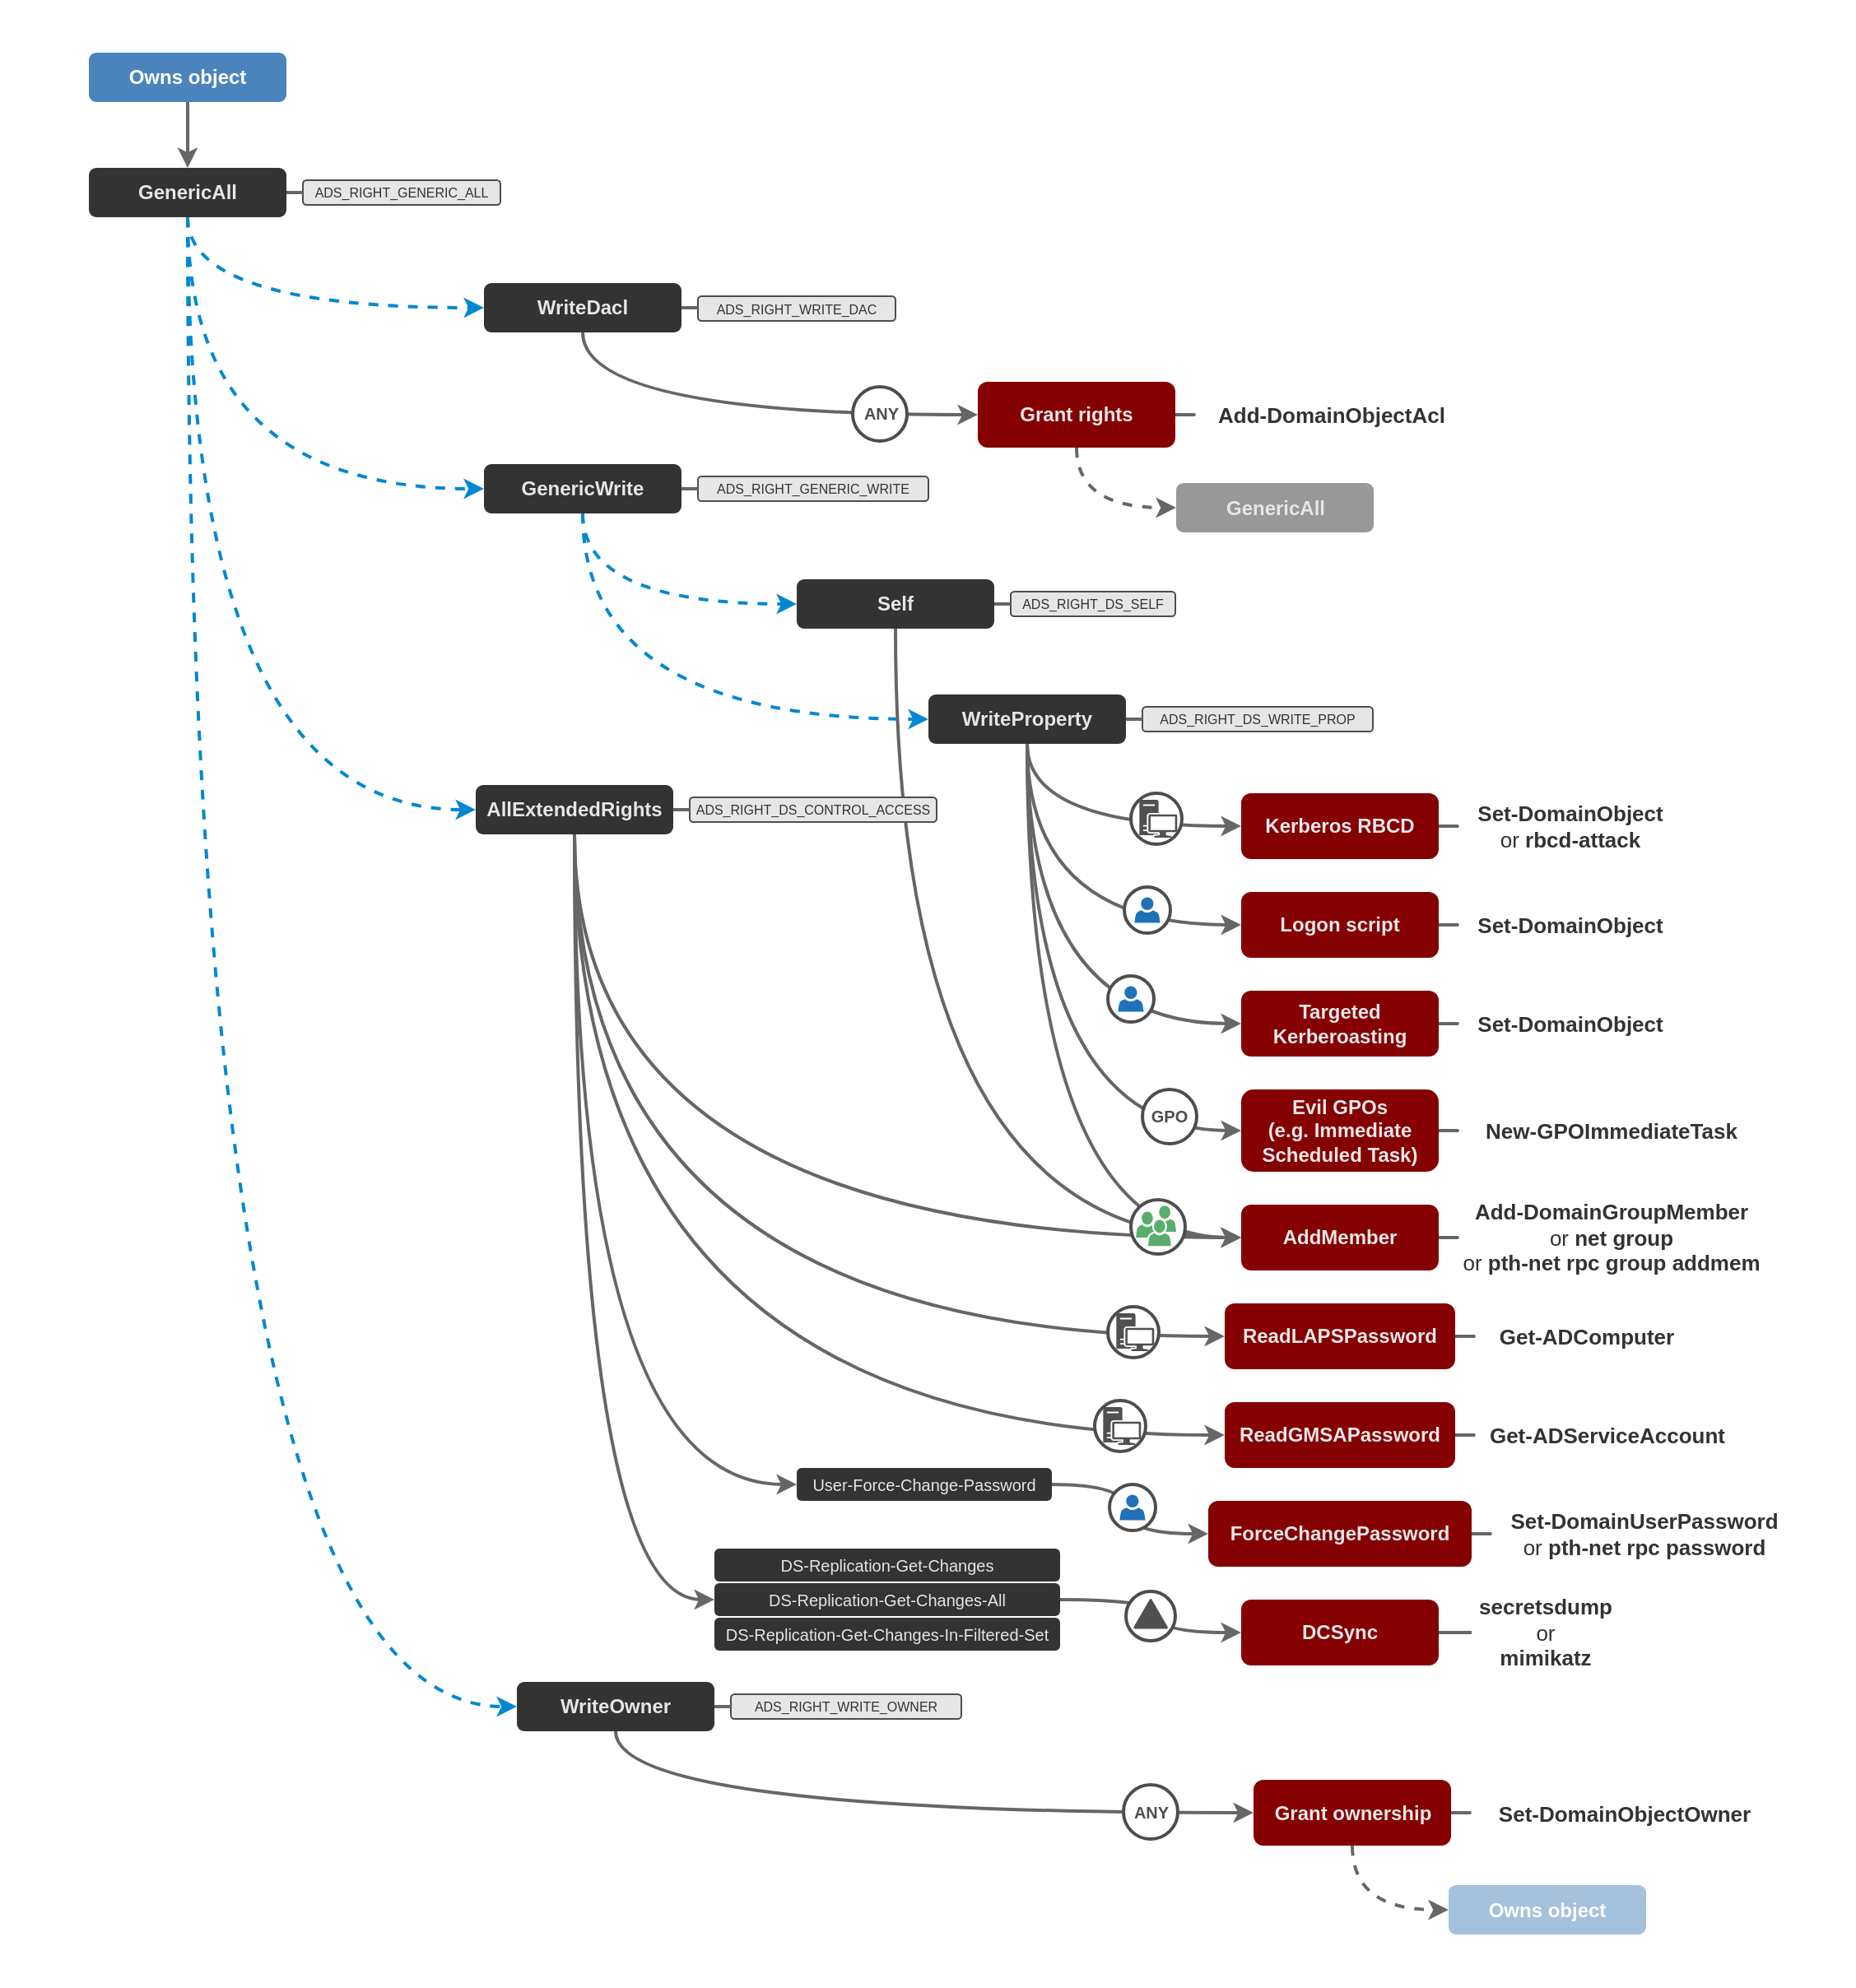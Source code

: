 <mxfile version="12.3.2" type="device" pages="1"><diagram id="hH7pEeF3YHhmBUNXaw4B" name="Page-1"><mxGraphModel dx="770" dy="1365" grid="0" gridSize="10" guides="0" tooltips="1" connect="1" arrows="1" fold="1" page="0" pageScale="1" pageWidth="850" pageHeight="1100" math="0" shadow="0"><root><mxCell id="0"/><mxCell id="1" parent="0"/><mxCell id="1uZMwYcroioLVXyT7ZDU-203" value="" style="rounded=0;whiteSpace=wrap;html=1;strokeWidth=2;fillColor=none;fontSize=10;strokeColor=none;" parent="1" vertex="1"><mxGeometry x="1716.5" y="218" width="1126" height="1207" as="geometry"/></mxCell><mxCell id="ecaAw5MiLjt0hMcevMGe-25" style="edgeStyle=orthogonalEdgeStyle;curved=1;rounded=0;orthogonalLoop=1;jettySize=auto;html=1;entryX=0;entryY=0.5;entryDx=0;entryDy=0;strokeColor=#666666;strokeWidth=2;fontSize=10;fontColor=#E6E6E6;exitX=1;exitY=0.5;exitDx=0;exitDy=0;" parent="1" source="ecaAw5MiLjt0hMcevMGe-19" target="1uZMwYcroioLVXyT7ZDU-54" edge="1"><mxGeometry relative="1" as="geometry"><mxPoint x="2380" y="1125" as="sourcePoint"/><Array as="points"><mxPoint x="2400" y="1120"/><mxPoint x="2400" y="1150"/></Array></mxGeometry></mxCell><mxCell id="ecaAw5MiLjt0hMcevMGe-24" style="edgeStyle=orthogonalEdgeStyle;curved=1;rounded=0;orthogonalLoop=1;jettySize=auto;html=1;exitX=1;exitY=0.5;exitDx=0;exitDy=0;entryX=0;entryY=0.5;entryDx=0;entryDy=0;strokeColor=#666666;strokeWidth=2;fontSize=10;fontColor=#E6E6E6;" parent="1" source="ecaAw5MiLjt0hMcevMGe-20" target="ecaAw5MiLjt0hMcevMGe-10" edge="1"><mxGeometry relative="1" as="geometry"><Array as="points"><mxPoint x="2420" y="1190"/><mxPoint x="2420" y="1210"/></Array></mxGeometry></mxCell><mxCell id="ecaAw5MiLjt0hMcevMGe-12" style="edgeStyle=orthogonalEdgeStyle;rounded=0;orthogonalLoop=1;jettySize=auto;html=1;curved=1;exitX=0.5;exitY=1;exitDx=0;exitDy=0;entryX=0;entryY=0.5;entryDx=0;entryDy=0;strokeWidth=2;strokeColor=#666666;" parent="1" source="1uZMwYcroioLVXyT7ZDU-45" target="ecaAw5MiLjt0hMcevMGe-20" edge="1"><mxGeometry relative="1" as="geometry"/></mxCell><mxCell id="1uZMwYcroioLVXyT7ZDU-73" style="edgeStyle=orthogonalEdgeStyle;curved=1;rounded=0;orthogonalLoop=1;jettySize=auto;html=1;strokeColor=#666666;strokeWidth=2;fontColor=#E6E6E6;exitX=0.5;exitY=1;exitDx=0;exitDy=0;entryX=0;entryY=0.5;entryDx=0;entryDy=0;" parent="1" source="1uZMwYcroioLVXyT7ZDU-45" target="1uZMwYcroioLVXyT7ZDU-57" edge="1"><mxGeometry relative="1" as="geometry"/></mxCell><mxCell id="1uZMwYcroioLVXyT7ZDU-76" style="edgeStyle=orthogonalEdgeStyle;curved=1;rounded=0;orthogonalLoop=1;jettySize=auto;html=1;strokeColor=#666666;strokeWidth=2;fontColor=#E6E6E6;exitX=0.5;exitY=1;exitDx=0;exitDy=0;entryX=0;entryY=0.5;entryDx=0;entryDy=0;" parent="1" source="1uZMwYcroioLVXyT7ZDU-45" target="1uZMwYcroioLVXyT7ZDU-59" edge="1"><mxGeometry relative="1" as="geometry"/></mxCell><mxCell id="1uZMwYcroioLVXyT7ZDU-77" style="edgeStyle=orthogonalEdgeStyle;curved=1;rounded=0;orthogonalLoop=1;jettySize=auto;html=1;strokeColor=#666666;strokeWidth=2;fontColor=#E6E6E6;exitX=0.5;exitY=1;exitDx=0;exitDy=0;entryX=0;entryY=0.5;entryDx=0;entryDy=0;" parent="1" source="1uZMwYcroioLVXyT7ZDU-45" target="1uZMwYcroioLVXyT7ZDU-58" edge="1"><mxGeometry relative="1" as="geometry"/></mxCell><mxCell id="1uZMwYcroioLVXyT7ZDU-78" style="edgeStyle=orthogonalEdgeStyle;curved=1;rounded=0;orthogonalLoop=1;jettySize=auto;html=1;strokeColor=#666666;strokeWidth=2;fontColor=#E6E6E6;exitX=0.5;exitY=1;exitDx=0;exitDy=0;entryX=0;entryY=0.5;entryDx=0;entryDy=0;" parent="1" source="1uZMwYcroioLVXyT7ZDU-45" target="ecaAw5MiLjt0hMcevMGe-19" edge="1"><mxGeometry relative="1" as="geometry"><mxPoint x="1520" y="620" as="sourcePoint"/></mxGeometry></mxCell><mxCell id="1uZMwYcroioLVXyT7ZDU-62" style="edgeStyle=orthogonalEdgeStyle;curved=1;rounded=0;orthogonalLoop=1;jettySize=auto;html=1;fontColor=#E6E6E6;strokeWidth=2;dashed=1;strokeColor=#0288d1;entryX=0;entryY=0.5;entryDx=0;entryDy=0;exitX=0.5;exitY=1;exitDx=0;exitDy=0;" parent="1" source="1uZMwYcroioLVXyT7ZDU-46" target="1uZMwYcroioLVXyT7ZDU-45" edge="1"><mxGeometry relative="1" as="geometry"/></mxCell><mxCell id="1uZMwYcroioLVXyT7ZDU-63" style="edgeStyle=orthogonalEdgeStyle;curved=1;rounded=0;orthogonalLoop=1;jettySize=auto;html=1;dashed=1;strokeColor=#0288d1;strokeWidth=2;fontColor=#E6E6E6;entryX=0;entryY=0.5;entryDx=0;entryDy=0;exitX=0.5;exitY=1;exitDx=0;exitDy=0;" parent="1" source="1uZMwYcroioLVXyT7ZDU-46" target="1uZMwYcroioLVXyT7ZDU-50" edge="1"><mxGeometry relative="1" as="geometry"/></mxCell><mxCell id="1uZMwYcroioLVXyT7ZDU-64" style="edgeStyle=orthogonalEdgeStyle;curved=1;rounded=0;orthogonalLoop=1;jettySize=auto;html=1;dashed=1;strokeColor=#0288d1;strokeWidth=2;fontColor=#E6E6E6;exitX=0.5;exitY=1;exitDx=0;exitDy=0;entryX=0;entryY=0.5;entryDx=0;entryDy=0;" parent="1" source="1uZMwYcroioLVXyT7ZDU-46" target="1uZMwYcroioLVXyT7ZDU-51" edge="1"><mxGeometry relative="1" as="geometry"/></mxCell><mxCell id="1uZMwYcroioLVXyT7ZDU-69" style="edgeStyle=orthogonalEdgeStyle;curved=1;rounded=0;orthogonalLoop=1;jettySize=auto;html=1;dashed=1;strokeColor=#0288d1;strokeWidth=2;fontColor=#E6E6E6;entryX=0;entryY=0.5;entryDx=0;entryDy=0;exitX=0.5;exitY=1;exitDx=0;exitDy=0;" parent="1" source="1uZMwYcroioLVXyT7ZDU-46" target="1uZMwYcroioLVXyT7ZDU-47" edge="1"><mxGeometry relative="1" as="geometry"/></mxCell><mxCell id="1uZMwYcroioLVXyT7ZDU-65" style="edgeStyle=orthogonalEdgeStyle;curved=1;rounded=0;orthogonalLoop=1;jettySize=auto;html=1;dashed=1;strokeColor=#0288d1;strokeWidth=2;fontColor=#E6E6E6;exitX=0.5;exitY=1;exitDx=0;exitDy=0;entryX=0;entryY=0.5;entryDx=0;entryDy=0;" parent="1" source="1uZMwYcroioLVXyT7ZDU-47" target="1uZMwYcroioLVXyT7ZDU-49" edge="1"><mxGeometry relative="1" as="geometry"/></mxCell><mxCell id="1uZMwYcroioLVXyT7ZDU-66" style="edgeStyle=orthogonalEdgeStyle;curved=1;rounded=0;orthogonalLoop=1;jettySize=auto;html=1;dashed=1;strokeColor=#0288d1;strokeWidth=2;fontColor=#E6E6E6;entryX=0;entryY=0.5;entryDx=0;entryDy=0;exitX=0.5;exitY=1;exitDx=0;exitDy=0;" parent="1" source="1uZMwYcroioLVXyT7ZDU-47" target="1uZMwYcroioLVXyT7ZDU-48" edge="1"><mxGeometry relative="1" as="geometry"/></mxCell><mxCell id="1uZMwYcroioLVXyT7ZDU-74" style="edgeStyle=orthogonalEdgeStyle;curved=1;rounded=0;orthogonalLoop=1;jettySize=auto;html=1;strokeColor=#666666;strokeWidth=2;fontColor=#E6E6E6;exitX=0.5;exitY=1;exitDx=0;exitDy=0;entryX=0;entryY=0.5;entryDx=0;entryDy=0;" parent="1" source="1uZMwYcroioLVXyT7ZDU-48" target="1uZMwYcroioLVXyT7ZDU-57" edge="1"><mxGeometry relative="1" as="geometry"/></mxCell><mxCell id="1uZMwYcroioLVXyT7ZDU-70" style="edgeStyle=orthogonalEdgeStyle;curved=1;rounded=0;orthogonalLoop=1;jettySize=auto;html=1;strokeWidth=2;fontColor=#E6E6E6;strokeColor=#666666;exitX=0.5;exitY=1;exitDx=0;exitDy=0;entryX=0;entryY=0.5;entryDx=0;entryDy=0;" parent="1" source="1uZMwYcroioLVXyT7ZDU-49" target="1uZMwYcroioLVXyT7ZDU-55" edge="1"><mxGeometry relative="1" as="geometry"/></mxCell><mxCell id="1uZMwYcroioLVXyT7ZDU-72" style="edgeStyle=orthogonalEdgeStyle;curved=1;rounded=0;orthogonalLoop=1;jettySize=auto;html=1;strokeColor=#666666;strokeWidth=2;fontColor=#E6E6E6;entryX=0;entryY=0.5;entryDx=0;entryDy=0;exitX=0.5;exitY=1;exitDx=0;exitDy=0;" parent="1" source="1uZMwYcroioLVXyT7ZDU-49" target="1uZMwYcroioLVXyT7ZDU-56" edge="1"><mxGeometry relative="1" as="geometry"/></mxCell><mxCell id="1uZMwYcroioLVXyT7ZDU-75" style="edgeStyle=orthogonalEdgeStyle;curved=1;rounded=0;orthogonalLoop=1;jettySize=auto;html=1;strokeColor=#666666;strokeWidth=2;fontColor=#E6E6E6;exitX=0.5;exitY=1;exitDx=0;exitDy=0;entryX=0;entryY=0.5;entryDx=0;entryDy=0;" parent="1" source="1uZMwYcroioLVXyT7ZDU-49" target="1uZMwYcroioLVXyT7ZDU-57" edge="1"><mxGeometry relative="1" as="geometry"/></mxCell><mxCell id="1uZMwYcroioLVXyT7ZDU-79" style="edgeStyle=orthogonalEdgeStyle;curved=1;rounded=0;orthogonalLoop=1;jettySize=auto;html=1;strokeColor=#666666;strokeWidth=2;fontColor=#E6E6E6;entryX=0;entryY=0.5;entryDx=0;entryDy=0;exitX=0.5;exitY=1;exitDx=0;exitDy=0;" parent="1" source="1uZMwYcroioLVXyT7ZDU-50" target="1uZMwYcroioLVXyT7ZDU-61" edge="1"><mxGeometry relative="1" as="geometry"/></mxCell><mxCell id="1uZMwYcroioLVXyT7ZDU-80" style="edgeStyle=orthogonalEdgeStyle;curved=1;rounded=0;orthogonalLoop=1;jettySize=auto;html=1;strokeColor=#666666;strokeWidth=2;fontColor=#E6E6E6;exitX=0.5;exitY=1;exitDx=0;exitDy=0;entryX=0;entryY=0.5;entryDx=0;entryDy=0;" parent="1" source="1uZMwYcroioLVXyT7ZDU-51" target="1uZMwYcroioLVXyT7ZDU-60" edge="1"><mxGeometry relative="1" as="geometry"/></mxCell><mxCell id="1uZMwYcroioLVXyT7ZDU-120" style="edgeStyle=orthogonalEdgeStyle;curved=1;rounded=0;orthogonalLoop=1;jettySize=auto;html=1;exitX=1;exitY=0.5;exitDx=0;exitDy=0;endArrow=none;endFill=0;strokeColor=#666666;strokeWidth=2;fontSize=13;fontColor=#333333;" parent="1" source="1uZMwYcroioLVXyT7ZDU-53" target="1uZMwYcroioLVXyT7ZDU-117" edge="1"><mxGeometry relative="1" as="geometry"/></mxCell><mxCell id="1uZMwYcroioLVXyT7ZDU-53" value="Targeted&lt;br&gt;Kerberoasting" style="rounded=1;whiteSpace=wrap;html=1;fontColor=#E6E6E6;fillColor=#850000;strokeColor=none;fontStyle=1" parent="1" vertex="1"><mxGeometry x="2470" y="820" width="120" height="40" as="geometry"/></mxCell><mxCell id="1uZMwYcroioLVXyT7ZDU-122" style="edgeStyle=orthogonalEdgeStyle;curved=1;rounded=0;orthogonalLoop=1;jettySize=auto;html=1;exitX=1;exitY=0.5;exitDx=0;exitDy=0;endArrow=none;endFill=0;strokeColor=#666666;strokeWidth=2;fontSize=13;fontColor=#333333;" parent="1" source="1uZMwYcroioLVXyT7ZDU-54" target="1uZMwYcroioLVXyT7ZDU-116" edge="1"><mxGeometry relative="1" as="geometry"/></mxCell><mxCell id="1uZMwYcroioLVXyT7ZDU-54" value="ForceChangePassword" style="rounded=1;whiteSpace=wrap;html=1;fontColor=#E6E6E6;fillColor=#850000;strokeColor=none;fontStyle=1" parent="1" vertex="1"><mxGeometry x="2450" y="1130" width="160" height="40" as="geometry"/></mxCell><mxCell id="1uZMwYcroioLVXyT7ZDU-136" style="edgeStyle=orthogonalEdgeStyle;curved=1;rounded=0;orthogonalLoop=1;jettySize=auto;html=1;exitX=1;exitY=0.5;exitDx=0;exitDy=0;endArrow=none;endFill=0;strokeColor=#666666;strokeWidth=2;fontSize=13;fontColor=#333333;" parent="1" source="1uZMwYcroioLVXyT7ZDU-55" target="1uZMwYcroioLVXyT7ZDU-135" edge="1"><mxGeometry relative="1" as="geometry"/></mxCell><mxCell id="1uZMwYcroioLVXyT7ZDU-55" value="Kerberos RBCD" style="rounded=1;whiteSpace=wrap;html=1;fontColor=#E6E6E6;fillColor=#850000;strokeColor=none;fontStyle=1" parent="1" vertex="1"><mxGeometry x="2470" y="700" width="120" height="40" as="geometry"/></mxCell><mxCell id="1uZMwYcroioLVXyT7ZDU-134" style="edgeStyle=orthogonalEdgeStyle;curved=1;rounded=0;orthogonalLoop=1;jettySize=auto;html=1;exitX=1;exitY=0.5;exitDx=0;exitDy=0;endArrow=none;endFill=0;strokeColor=#666666;strokeWidth=2;fontSize=13;fontColor=#333333;" parent="1" source="1uZMwYcroioLVXyT7ZDU-56" target="1uZMwYcroioLVXyT7ZDU-133" edge="1"><mxGeometry relative="1" as="geometry"/></mxCell><mxCell id="1uZMwYcroioLVXyT7ZDU-56" value="Evil GPOs&lt;br&gt;(e.g. Immediate&lt;br&gt;Scheduled Task)" style="rounded=1;whiteSpace=wrap;html=1;fontColor=#E6E6E6;fillColor=#850000;strokeColor=none;fontStyle=1" parent="1" vertex="1"><mxGeometry x="2470" y="880" width="120" height="50" as="geometry"/></mxCell><mxCell id="1uZMwYcroioLVXyT7ZDU-121" style="edgeStyle=orthogonalEdgeStyle;curved=1;rounded=0;orthogonalLoop=1;jettySize=auto;html=1;exitX=1;exitY=0.5;exitDx=0;exitDy=0;endArrow=none;endFill=0;strokeColor=#666666;strokeWidth=2;fontSize=13;fontColor=#333333;" parent="1" source="1uZMwYcroioLVXyT7ZDU-57" target="1uZMwYcroioLVXyT7ZDU-115" edge="1"><mxGeometry relative="1" as="geometry"/></mxCell><mxCell id="1uZMwYcroioLVXyT7ZDU-57" value="AddMember" style="rounded=1;whiteSpace=wrap;html=1;fontColor=#E6E6E6;fillColor=#850000;strokeColor=none;fontStyle=1" parent="1" vertex="1"><mxGeometry x="2470" y="950" width="120" height="40" as="geometry"/></mxCell><mxCell id="1uZMwYcroioLVXyT7ZDU-128" style="edgeStyle=orthogonalEdgeStyle;curved=1;rounded=0;orthogonalLoop=1;jettySize=auto;html=1;exitX=1;exitY=0.5;exitDx=0;exitDy=0;endArrow=none;endFill=0;strokeColor=#666666;strokeWidth=2;fontSize=13;fontColor=#333333;" parent="1" source="1uZMwYcroioLVXyT7ZDU-58" target="1uZMwYcroioLVXyT7ZDU-127" edge="1"><mxGeometry relative="1" as="geometry"/></mxCell><mxCell id="1uZMwYcroioLVXyT7ZDU-58" value="ReadGMSAPassword" style="rounded=1;whiteSpace=wrap;html=1;fontColor=#E6E6E6;fillColor=#850000;strokeColor=none;fontStyle=1" parent="1" vertex="1"><mxGeometry x="2460" y="1070" width="140" height="40" as="geometry"/></mxCell><mxCell id="1uZMwYcroioLVXyT7ZDU-126" style="edgeStyle=orthogonalEdgeStyle;curved=1;rounded=0;orthogonalLoop=1;jettySize=auto;html=1;exitX=1;exitY=0.5;exitDx=0;exitDy=0;endArrow=none;endFill=0;strokeColor=#666666;strokeWidth=2;fontSize=13;fontColor=#333333;" parent="1" source="1uZMwYcroioLVXyT7ZDU-59" target="1uZMwYcroioLVXyT7ZDU-125" edge="1"><mxGeometry relative="1" as="geometry"/></mxCell><mxCell id="1uZMwYcroioLVXyT7ZDU-59" value="ReadLAPSPassword" style="rounded=1;whiteSpace=wrap;html=1;fontColor=#E6E6E6;fillColor=#850000;strokeColor=none;fontStyle=1" parent="1" vertex="1"><mxGeometry x="2460" y="1010" width="140" height="40" as="geometry"/></mxCell><mxCell id="1uZMwYcroioLVXyT7ZDU-130" style="edgeStyle=orthogonalEdgeStyle;curved=1;rounded=0;orthogonalLoop=1;jettySize=auto;html=1;exitX=1;exitY=0.5;exitDx=0;exitDy=0;endArrow=none;endFill=0;strokeColor=#666666;strokeWidth=2;fontSize=13;fontColor=#333333;" parent="1" source="1uZMwYcroioLVXyT7ZDU-60" target="1uZMwYcroioLVXyT7ZDU-129" edge="1"><mxGeometry relative="1" as="geometry"/></mxCell><mxCell id="XXdrw1tvjlWzK82xDuD_-14" style="edgeStyle=orthogonalEdgeStyle;curved=1;rounded=0;orthogonalLoop=1;jettySize=auto;html=1;exitX=0.5;exitY=1;exitDx=0;exitDy=0;entryX=0;entryY=0.5;entryDx=0;entryDy=0;dashed=1;strokeColor=#666666;strokeWidth=2;fillColor=#f5f5f5;" edge="1" parent="1" source="1uZMwYcroioLVXyT7ZDU-60" target="XXdrw1tvjlWzK82xDuD_-8"><mxGeometry relative="1" as="geometry"/></mxCell><mxCell id="1uZMwYcroioLVXyT7ZDU-60" value="Grant rights" style="rounded=1;whiteSpace=wrap;html=1;fontColor=#E6E6E6;fillColor=#850000;strokeColor=none;fontStyle=1" parent="1" vertex="1"><mxGeometry x="2310" y="450" width="120" height="40" as="geometry"/></mxCell><mxCell id="1uZMwYcroioLVXyT7ZDU-132" style="edgeStyle=orthogonalEdgeStyle;curved=1;rounded=0;orthogonalLoop=1;jettySize=auto;html=1;exitX=1;exitY=0.5;exitDx=0;exitDy=0;endArrow=none;endFill=0;strokeColor=#666666;strokeWidth=2;fontSize=13;fontColor=#333333;" parent="1" source="1uZMwYcroioLVXyT7ZDU-61" target="1uZMwYcroioLVXyT7ZDU-131" edge="1"><mxGeometry relative="1" as="geometry"/></mxCell><mxCell id="XXdrw1tvjlWzK82xDuD_-6" style="edgeStyle=orthogonalEdgeStyle;curved=1;rounded=0;orthogonalLoop=1;jettySize=auto;html=1;exitX=0.5;exitY=1;exitDx=0;exitDy=0;entryX=0;entryY=0.5;entryDx=0;entryDy=0;dashed=1;strokeColor=#666666;strokeWidth=2;fillColor=#f5f5f5;" edge="1" parent="1" source="1uZMwYcroioLVXyT7ZDU-61" target="XXdrw1tvjlWzK82xDuD_-5"><mxGeometry relative="1" as="geometry"/></mxCell><mxCell id="1uZMwYcroioLVXyT7ZDU-61" value="Grant ownership" style="rounded=1;whiteSpace=wrap;html=1;fontColor=#E6E6E6;fillColor=#850000;strokeColor=none;fontStyle=1" parent="1" vertex="1"><mxGeometry x="2477.5" y="1299.5" width="120" height="40" as="geometry"/></mxCell><mxCell id="1uZMwYcroioLVXyT7ZDU-84" style="edgeStyle=orthogonalEdgeStyle;curved=1;rounded=0;orthogonalLoop=1;jettySize=auto;html=1;strokeColor=#666666;strokeWidth=2;fontColor=#E6E6E6;" parent="1" source="1uZMwYcroioLVXyT7ZDU-83" target="1uZMwYcroioLVXyT7ZDU-46" edge="1"><mxGeometry relative="1" as="geometry"/></mxCell><mxCell id="1uZMwYcroioLVXyT7ZDU-83" value="Owns object" style="rounded=1;whiteSpace=wrap;html=1;strokeColor=none;fontStyle=1;fillColor=#4B84BD;fontColor=#FFFFFF;" parent="1" vertex="1"><mxGeometry x="1770" y="250" width="120" height="30" as="geometry"/></mxCell><mxCell id="1uZMwYcroioLVXyT7ZDU-107" value="" style="group" parent="1" vertex="1" connectable="0"><mxGeometry x="2010" y="390" width="250" height="30" as="geometry"/></mxCell><mxCell id="1uZMwYcroioLVXyT7ZDU-51" value="WriteDacl" style="rounded=1;whiteSpace=wrap;html=1;fontColor=#E6E6E6;fontStyle=1;fillColor=#333333;strokeColor=none;" parent="1uZMwYcroioLVXyT7ZDU-107" vertex="1"><mxGeometry width="120" height="30" as="geometry"/></mxCell><mxCell id="1uZMwYcroioLVXyT7ZDU-98" value="ADS_RIGHT_WRITE_DAC" style="rounded=1;whiteSpace=wrap;html=1;fillColor=#E6E6E6;strokeColor=#4D4D4D;fontColor=#333333;fontSize=8;" parent="1uZMwYcroioLVXyT7ZDU-107" vertex="1"><mxGeometry x="130" y="8" width="120" height="15" as="geometry"/></mxCell><mxCell id="1uZMwYcroioLVXyT7ZDU-104" style="edgeStyle=orthogonalEdgeStyle;curved=1;rounded=0;orthogonalLoop=1;jettySize=auto;html=1;exitX=1;exitY=0.5;exitDx=0;exitDy=0;entryX=0;entryY=0.5;entryDx=0;entryDy=0;endArrow=none;endFill=0;strokeColor=#666666;strokeWidth=2;fontSize=8;fontColor=#333333;" parent="1uZMwYcroioLVXyT7ZDU-107" source="1uZMwYcroioLVXyT7ZDU-51" target="1uZMwYcroioLVXyT7ZDU-98" edge="1"><mxGeometry relative="1" as="geometry"/></mxCell><mxCell id="1uZMwYcroioLVXyT7ZDU-108" value="" style="group" parent="1" vertex="1" connectable="0"><mxGeometry x="2280" y="640" width="270" height="30" as="geometry"/></mxCell><mxCell id="1uZMwYcroioLVXyT7ZDU-49" value="WriteProperty" style="rounded=1;whiteSpace=wrap;html=1;fontColor=#E6E6E6;fontStyle=1;fillColor=#333333;strokeColor=none;" parent="1uZMwYcroioLVXyT7ZDU-108" vertex="1"><mxGeometry width="120" height="30" as="geometry"/></mxCell><mxCell id="1uZMwYcroioLVXyT7ZDU-96" value="ADS_RIGHT_DS_WRITE_PROP" style="rounded=1;whiteSpace=wrap;html=1;fillColor=#E6E6E6;strokeColor=#4D4D4D;fontColor=#333333;fontSize=8;" parent="1uZMwYcroioLVXyT7ZDU-108" vertex="1"><mxGeometry x="130" y="7.5" width="140" height="15" as="geometry"/></mxCell><mxCell id="1uZMwYcroioLVXyT7ZDU-106" style="edgeStyle=orthogonalEdgeStyle;curved=1;rounded=0;orthogonalLoop=1;jettySize=auto;html=1;exitX=1;exitY=0.5;exitDx=0;exitDy=0;entryX=0;entryY=0.5;entryDx=0;entryDy=0;endArrow=none;endFill=0;strokeColor=#666666;strokeWidth=2;fontSize=8;fontColor=#333333;" parent="1uZMwYcroioLVXyT7ZDU-108" source="1uZMwYcroioLVXyT7ZDU-49" target="1uZMwYcroioLVXyT7ZDU-96" edge="1"><mxGeometry relative="1" as="geometry"/></mxCell><mxCell id="1uZMwYcroioLVXyT7ZDU-109" value="" style="group" parent="1" vertex="1" connectable="0"><mxGeometry x="2200" y="570" width="230" height="30" as="geometry"/></mxCell><mxCell id="1uZMwYcroioLVXyT7ZDU-48" value="Self" style="rounded=1;whiteSpace=wrap;html=1;fontColor=#E6E6E6;fontStyle=1;fillColor=#333333;strokeColor=none;" parent="1uZMwYcroioLVXyT7ZDU-109" vertex="1"><mxGeometry width="120" height="30" as="geometry"/></mxCell><mxCell id="1uZMwYcroioLVXyT7ZDU-97" value="ADS_RIGHT_DS_SELF" style="rounded=1;whiteSpace=wrap;html=1;fillColor=#E6E6E6;strokeColor=#4D4D4D;fontColor=#333333;fontSize=8;" parent="1uZMwYcroioLVXyT7ZDU-109" vertex="1"><mxGeometry x="130" y="7.5" width="100" height="15" as="geometry"/></mxCell><mxCell id="1uZMwYcroioLVXyT7ZDU-105" style="edgeStyle=orthogonalEdgeStyle;curved=1;rounded=0;orthogonalLoop=1;jettySize=auto;html=1;exitX=1;exitY=0.5;exitDx=0;exitDy=0;entryX=0;entryY=0.5;entryDx=0;entryDy=0;endArrow=none;endFill=0;strokeColor=#666666;strokeWidth=2;fontSize=8;fontColor=#333333;" parent="1uZMwYcroioLVXyT7ZDU-109" source="1uZMwYcroioLVXyT7ZDU-48" target="1uZMwYcroioLVXyT7ZDU-97" edge="1"><mxGeometry relative="1" as="geometry"/></mxCell><mxCell id="1uZMwYcroioLVXyT7ZDU-110" value="" style="group" parent="1" vertex="1" connectable="0"><mxGeometry x="2010" y="500" width="270" height="30" as="geometry"/></mxCell><mxCell id="1uZMwYcroioLVXyT7ZDU-47" value="GenericWrite" style="rounded=1;whiteSpace=wrap;html=1;fontColor=#E6E6E6;fontStyle=1;fillColor=#333333;strokeColor=none;" parent="1uZMwYcroioLVXyT7ZDU-110" vertex="1"><mxGeometry width="120" height="30" as="geometry"/></mxCell><mxCell id="1uZMwYcroioLVXyT7ZDU-95" value="ADS_RIGHT_GENERIC_WRITE" style="rounded=1;whiteSpace=wrap;html=1;fillColor=#E6E6E6;strokeColor=#4D4D4D;fontColor=#333333;fontSize=8;" parent="1uZMwYcroioLVXyT7ZDU-110" vertex="1"><mxGeometry x="130" y="7.5" width="140" height="15" as="geometry"/></mxCell><mxCell id="1uZMwYcroioLVXyT7ZDU-102" style="edgeStyle=orthogonalEdgeStyle;curved=1;rounded=0;orthogonalLoop=1;jettySize=auto;html=1;exitX=1;exitY=0.5;exitDx=0;exitDy=0;entryX=0;entryY=0.5;entryDx=0;entryDy=0;endArrow=none;endFill=0;strokeColor=#666666;strokeWidth=2;fontSize=8;fontColor=#333333;" parent="1uZMwYcroioLVXyT7ZDU-110" source="1uZMwYcroioLVXyT7ZDU-47" target="1uZMwYcroioLVXyT7ZDU-95" edge="1"><mxGeometry relative="1" as="geometry"/></mxCell><mxCell id="1uZMwYcroioLVXyT7ZDU-111" value="" style="group" parent="1" vertex="1" connectable="0"><mxGeometry x="1770" y="320" width="250" height="30" as="geometry"/></mxCell><mxCell id="1uZMwYcroioLVXyT7ZDU-46" value="GenericAll" style="rounded=1;whiteSpace=wrap;html=1;fontColor=#E6E6E6;fontStyle=1;fillColor=#333333;strokeColor=none;" parent="1uZMwYcroioLVXyT7ZDU-111" vertex="1"><mxGeometry width="120" height="30" as="geometry"/></mxCell><mxCell id="1uZMwYcroioLVXyT7ZDU-99" value="&lt;meta charset=&quot;utf-8&quot;&gt;ADS_RIGHT_GENERIC_ALL" style="rounded=1;whiteSpace=wrap;html=1;fillColor=#E6E6E6;strokeColor=#4D4D4D;fontColor=#333333;fontSize=8;" parent="1uZMwYcroioLVXyT7ZDU-111" vertex="1"><mxGeometry x="130" y="7.5" width="120" height="15" as="geometry"/></mxCell><mxCell id="1uZMwYcroioLVXyT7ZDU-100" style="edgeStyle=orthogonalEdgeStyle;curved=1;rounded=0;orthogonalLoop=1;jettySize=auto;html=1;exitX=1;exitY=0.5;exitDx=0;exitDy=0;entryX=0;entryY=0.5;entryDx=0;entryDy=0;endArrow=none;endFill=0;strokeColor=#666666;strokeWidth=2;fontSize=8;fontColor=#333333;" parent="1uZMwYcroioLVXyT7ZDU-111" source="1uZMwYcroioLVXyT7ZDU-46" target="1uZMwYcroioLVXyT7ZDU-99" edge="1"><mxGeometry relative="1" as="geometry"/></mxCell><mxCell id="1uZMwYcroioLVXyT7ZDU-112" value="" style="group" parent="1" vertex="1" connectable="0"><mxGeometry x="2005" y="695" width="280" height="30" as="geometry"/></mxCell><mxCell id="1uZMwYcroioLVXyT7ZDU-45" value="AllExtendedRights" style="rounded=1;whiteSpace=wrap;html=1;fontColor=#E6E6E6;fontStyle=1;fillColor=#333333;strokeColor=none;" parent="1uZMwYcroioLVXyT7ZDU-112" vertex="1"><mxGeometry width="120" height="30" as="geometry"/></mxCell><mxCell id="1uZMwYcroioLVXyT7ZDU-93" value="ADS_RIGHT_DS_CONTROL_ACCESS" style="rounded=1;whiteSpace=wrap;html=1;fillColor=#E6E6E6;strokeColor=#4D4D4D;fontColor=#333333;fontSize=8;" parent="1uZMwYcroioLVXyT7ZDU-112" vertex="1"><mxGeometry x="130" y="7.5" width="150" height="15" as="geometry"/></mxCell><mxCell id="1uZMwYcroioLVXyT7ZDU-94" style="edgeStyle=orthogonalEdgeStyle;curved=1;rounded=0;orthogonalLoop=1;jettySize=auto;html=1;exitX=1;exitY=0.5;exitDx=0;exitDy=0;entryX=0;entryY=0.5;entryDx=0;entryDy=0;endArrow=none;endFill=0;strokeColor=#666666;strokeWidth=2;fontSize=8;fontColor=#333333;" parent="1uZMwYcroioLVXyT7ZDU-112" source="1uZMwYcroioLVXyT7ZDU-45" target="1uZMwYcroioLVXyT7ZDU-93" edge="1"><mxGeometry relative="1" as="geometry"/></mxCell><mxCell id="1uZMwYcroioLVXyT7ZDU-113" value="" style="group" parent="1" vertex="1" connectable="0"><mxGeometry x="2030" y="1240" width="270" height="30" as="geometry"/></mxCell><mxCell id="1uZMwYcroioLVXyT7ZDU-50" value="WriteOwner" style="rounded=1;whiteSpace=wrap;html=1;fontColor=#E6E6E6;fontStyle=1;fillColor=#333333;strokeColor=none;" parent="1uZMwYcroioLVXyT7ZDU-113" vertex="1"><mxGeometry width="120" height="30" as="geometry"/></mxCell><mxCell id="1uZMwYcroioLVXyT7ZDU-91" value="&lt;meta charset=&quot;utf-8&quot; style=&quot;font-size: 8px;&quot;&gt;ADS_RIGHT_WRITE_OWNER" style="rounded=1;whiteSpace=wrap;html=1;fillColor=#E6E6E6;strokeColor=#4D4D4D;fontColor=#333333;fontSize=8;" parent="1uZMwYcroioLVXyT7ZDU-113" vertex="1"><mxGeometry x="130" y="7.5" width="140" height="15" as="geometry"/></mxCell><mxCell id="1uZMwYcroioLVXyT7ZDU-90" style="edgeStyle=orthogonalEdgeStyle;curved=1;rounded=0;orthogonalLoop=1;jettySize=auto;html=1;exitX=1;exitY=0.5;exitDx=0;exitDy=0;strokeColor=#666666;strokeWidth=2;fontColor=#E6E6E6;endArrow=none;endFill=0;entryX=0;entryY=0.5;entryDx=0;entryDy=0;" parent="1uZMwYcroioLVXyT7ZDU-113" source="1uZMwYcroioLVXyT7ZDU-50" target="1uZMwYcroioLVXyT7ZDU-91" edge="1"><mxGeometry relative="1" as="geometry"><mxPoint x="1810" y="485" as="targetPoint"/></mxGeometry></mxCell><mxCell id="1uZMwYcroioLVXyT7ZDU-115" value="Add-DomainGroupMember&lt;br&gt;&lt;span style=&quot;font-weight: normal&quot;&gt;or &lt;/span&gt;net group&lt;br&gt;&lt;span style=&quot;font-weight: normal&quot;&gt;or&lt;/span&gt;&amp;nbsp;pth-net rpc group addmem" style="text;html=1;strokeColor=none;fillColor=none;align=center;verticalAlign=middle;whiteSpace=wrap;rounded=0;fontSize=13;fontColor=#333333;fontStyle=1" parent="1" vertex="1"><mxGeometry x="2600" y="960" width="190" height="20" as="geometry"/></mxCell><mxCell id="1uZMwYcroioLVXyT7ZDU-116" value="Set-DomainUserPassword&lt;br&gt;&lt;span style=&quot;font-weight: normal&quot;&gt;or&lt;/span&gt;&amp;nbsp;&lt;span&gt;pth-net rpc password&lt;/span&gt;" style="text;html=1;strokeColor=none;fillColor=none;align=center;verticalAlign=middle;whiteSpace=wrap;rounded=0;fontSize=13;fontColor=#333333;fontStyle=1" parent="1" vertex="1"><mxGeometry x="2620" y="1140" width="190" height="20" as="geometry"/></mxCell><mxCell id="1uZMwYcroioLVXyT7ZDU-117" value="Set-DomainObject" style="text;html=1;strokeColor=none;fillColor=none;align=center;verticalAlign=middle;whiteSpace=wrap;rounded=0;fontSize=13;fontColor=#333333;fontStyle=1" parent="1" vertex="1"><mxGeometry x="2600" y="830" width="140" height="20" as="geometry"/></mxCell><mxCell id="1uZMwYcroioLVXyT7ZDU-124" style="edgeStyle=orthogonalEdgeStyle;curved=1;rounded=0;orthogonalLoop=1;jettySize=auto;html=1;exitX=1;exitY=0.5;exitDx=0;exitDy=0;endArrow=none;endFill=0;strokeColor=#666666;strokeWidth=2;fontSize=13;fontColor=#333333;" parent="1" source="1uZMwYcroioLVXyT7ZDU-118" target="1uZMwYcroioLVXyT7ZDU-123" edge="1"><mxGeometry relative="1" as="geometry"/></mxCell><mxCell id="1uZMwYcroioLVXyT7ZDU-118" value="Logon script" style="rounded=1;whiteSpace=wrap;html=1;fontColor=#E6E6E6;fillColor=#850000;strokeColor=none;fontStyle=1" parent="1" vertex="1"><mxGeometry x="2470" y="760" width="120" height="40" as="geometry"/></mxCell><mxCell id="1uZMwYcroioLVXyT7ZDU-119" style="edgeStyle=orthogonalEdgeStyle;curved=1;rounded=0;orthogonalLoop=1;jettySize=auto;html=1;entryX=0;entryY=0.5;entryDx=0;entryDy=0;endArrow=classic;endFill=1;strokeColor=#666666;strokeWidth=2;fontSize=13;fontColor=#333333;exitX=0.5;exitY=1;exitDx=0;exitDy=0;" parent="1" source="1uZMwYcroioLVXyT7ZDU-49" target="1uZMwYcroioLVXyT7ZDU-118" edge="1"><mxGeometry relative="1" as="geometry"/></mxCell><mxCell id="1uZMwYcroioLVXyT7ZDU-123" value="Set-DomainObject" style="text;html=1;strokeColor=none;fillColor=none;align=center;verticalAlign=middle;whiteSpace=wrap;rounded=0;fontSize=13;fontColor=#333333;fontStyle=1" parent="1" vertex="1"><mxGeometry x="2600" y="770" width="140" height="20" as="geometry"/></mxCell><mxCell id="1uZMwYcroioLVXyT7ZDU-125" value="Get-ADComputer" style="text;html=1;strokeColor=none;fillColor=none;align=center;verticalAlign=middle;whiteSpace=wrap;rounded=0;fontSize=13;fontColor=#333333;fontStyle=1" parent="1" vertex="1"><mxGeometry x="2610" y="1020" width="140" height="20" as="geometry"/></mxCell><mxCell id="1uZMwYcroioLVXyT7ZDU-127" value="Get-ADServiceAccount" style="text;html=1;strokeColor=none;fillColor=none;align=center;verticalAlign=middle;whiteSpace=wrap;rounded=0;fontSize=13;fontColor=#333333;fontStyle=1" parent="1" vertex="1"><mxGeometry x="2610" y="1080" width="165" height="20" as="geometry"/></mxCell><mxCell id="1uZMwYcroioLVXyT7ZDU-129" value="Add-DomainObjectAcl" style="text;html=1;strokeColor=none;fillColor=none;align=center;verticalAlign=middle;whiteSpace=wrap;rounded=0;fontSize=13;fontColor=#333333;fontStyle=1" parent="1" vertex="1"><mxGeometry x="2440" y="460" width="170" height="20" as="geometry"/></mxCell><mxCell id="1uZMwYcroioLVXyT7ZDU-131" value="Set-DomainObjectOwner" style="text;html=1;strokeColor=none;fillColor=none;align=center;verticalAlign=middle;whiteSpace=wrap;rounded=0;fontSize=13;fontColor=#333333;fontStyle=1" parent="1" vertex="1"><mxGeometry x="2607.5" y="1309.5" width="190" height="20" as="geometry"/></mxCell><mxCell id="1uZMwYcroioLVXyT7ZDU-133" value="New-GPOImmediateTask" style="text;html=1;strokeColor=none;fillColor=none;align=center;verticalAlign=middle;whiteSpace=wrap;rounded=0;fontSize=13;fontColor=#333333;fontStyle=1" parent="1" vertex="1"><mxGeometry x="2600" y="895" width="190" height="20" as="geometry"/></mxCell><mxCell id="1uZMwYcroioLVXyT7ZDU-135" value="Set-DomainObject&lt;br&gt;&lt;span style=&quot;font-weight: normal&quot;&gt;or&lt;/span&gt; rbcd-attack" style="text;html=1;strokeColor=none;fillColor=none;align=center;verticalAlign=middle;whiteSpace=wrap;rounded=0;fontSize=13;fontColor=#333333;fontStyle=1" parent="1" vertex="1"><mxGeometry x="2600" y="710" width="140" height="20" as="geometry"/></mxCell><mxCell id="1uZMwYcroioLVXyT7ZDU-180" style="edgeStyle=orthogonalEdgeStyle;curved=1;rounded=0;orthogonalLoop=1;jettySize=auto;html=1;exitX=0.5;exitY=1;exitDx=0;exitDy=0;entryX=0;entryY=0.5;entryDx=0;entryDy=0;endArrow=classic;endFill=1;strokeColor=#666666;strokeWidth=2;fontSize=10;fontColor=#E6E6E6;" parent="1" source="1uZMwYcroioLVXyT7ZDU-49" target="1uZMwYcroioLVXyT7ZDU-53" edge="1"><mxGeometry relative="1" as="geometry"/></mxCell><mxCell id="1uZMwYcroioLVXyT7ZDU-181" value="" style="group" parent="1" vertex="1" connectable="0"><mxGeometry x="2399" y="757" width="28" height="28" as="geometry"/></mxCell><mxCell id="1uZMwYcroioLVXyT7ZDU-175" value="" style="ellipse;whiteSpace=wrap;html=1;aspect=fixed;strokeColor=#4D4D4D;fontSize=13;fontColor=#E6E6E6;fillColor=#FFFFFF;strokeWidth=2;" parent="1uZMwYcroioLVXyT7ZDU-181" vertex="1"><mxGeometry width="28" height="28" as="geometry"/></mxCell><mxCell id="1uZMwYcroioLVXyT7ZDU-176" value="" style="pointerEvents=1;shadow=0;dashed=0;html=1;strokeColor=none;labelPosition=center;verticalLabelPosition=bottom;verticalAlign=top;outlineConnect=0;align=center;shape=mxgraph.office.users.user;fillColor=#2072B8;fontSize=13;fontColor=#333333;" parent="1uZMwYcroioLVXyT7ZDU-181" vertex="1"><mxGeometry x="6.222" y="6.222" width="15.556" height="15.556" as="geometry"/></mxCell><mxCell id="1uZMwYcroioLVXyT7ZDU-182" value="" style="group" parent="1" vertex="1" connectable="0"><mxGeometry x="2389" y="811" width="28" height="28" as="geometry"/></mxCell><mxCell id="1uZMwYcroioLVXyT7ZDU-183" value="" style="ellipse;whiteSpace=wrap;html=1;aspect=fixed;strokeColor=#4D4D4D;fontSize=13;fontColor=#E6E6E6;fillColor=#FFFFFF;strokeWidth=2;" parent="1uZMwYcroioLVXyT7ZDU-182" vertex="1"><mxGeometry width="28" height="28" as="geometry"/></mxCell><mxCell id="1uZMwYcroioLVXyT7ZDU-184" value="" style="pointerEvents=1;shadow=0;dashed=0;html=1;strokeColor=none;labelPosition=center;verticalLabelPosition=bottom;verticalAlign=top;outlineConnect=0;align=center;shape=mxgraph.office.users.user;fillColor=#2072B8;fontSize=13;fontColor=#333333;" parent="1uZMwYcroioLVXyT7ZDU-182" vertex="1"><mxGeometry x="6.222" y="6.222" width="15.556" height="15.556" as="geometry"/></mxCell><mxCell id="1uZMwYcroioLVXyT7ZDU-188" value="" style="group" parent="1" vertex="1" connectable="0"><mxGeometry x="2381" y="1069" width="31" height="31" as="geometry"/></mxCell><mxCell id="1uZMwYcroioLVXyT7ZDU-170" value="" style="ellipse;whiteSpace=wrap;html=1;aspect=fixed;strokeColor=#4D4D4D;fontSize=13;fontColor=#E6E6E6;fillColor=#FFFFFF;strokeWidth=2;" parent="1uZMwYcroioLVXyT7ZDU-188" vertex="1"><mxGeometry width="31.0" height="31.0" as="geometry"/></mxCell><mxCell id="1uZMwYcroioLVXyT7ZDU-171" value="" style="pointerEvents=1;shadow=0;dashed=0;html=1;strokeColor=none;fillColor=#505050;labelPosition=center;verticalLabelPosition=bottom;verticalAlign=top;outlineConnect=0;align=center;shape=mxgraph.office.devices.workstation;fontSize=13;fontColor=#333333;" parent="1uZMwYcroioLVXyT7ZDU-188" vertex="1"><mxGeometry x="5.167" y="4.019" width="22.963" height="22.963" as="geometry"/></mxCell><mxCell id="1uZMwYcroioLVXyT7ZDU-189" value="" style="group" parent="1" vertex="1" connectable="0"><mxGeometry x="2389" y="1012" width="31" height="31" as="geometry"/></mxCell><mxCell id="1uZMwYcroioLVXyT7ZDU-190" value="" style="ellipse;whiteSpace=wrap;html=1;aspect=fixed;strokeColor=#4D4D4D;fontSize=13;fontColor=#E6E6E6;fillColor=#FFFFFF;strokeWidth=2;" parent="1uZMwYcroioLVXyT7ZDU-189" vertex="1"><mxGeometry width="31.0" height="31.0" as="geometry"/></mxCell><mxCell id="1uZMwYcroioLVXyT7ZDU-191" value="" style="pointerEvents=1;shadow=0;dashed=0;html=1;strokeColor=none;fillColor=#505050;labelPosition=center;verticalLabelPosition=bottom;verticalAlign=top;outlineConnect=0;align=center;shape=mxgraph.office.devices.workstation;fontSize=13;fontColor=#333333;" parent="1uZMwYcroioLVXyT7ZDU-189" vertex="1"><mxGeometry x="5.167" y="4.019" width="22.963" height="22.963" as="geometry"/></mxCell><mxCell id="1uZMwYcroioLVXyT7ZDU-192" value="" style="group" parent="1" vertex="1" connectable="0"><mxGeometry x="2403" y="947" width="33" height="33" as="geometry"/></mxCell><mxCell id="1uZMwYcroioLVXyT7ZDU-165" value="" style="ellipse;whiteSpace=wrap;html=1;aspect=fixed;strokeColor=#4D4D4D;fontSize=13;fontColor=#E6E6E6;fillColor=#FFFFFF;strokeWidth=2;" parent="1uZMwYcroioLVXyT7ZDU-192" vertex="1"><mxGeometry width="33" height="33" as="geometry"/></mxCell><mxCell id="1uZMwYcroioLVXyT7ZDU-154" value="" style="pointerEvents=1;shadow=0;dashed=0;html=1;strokeColor=none;labelPosition=center;verticalLabelPosition=bottom;verticalAlign=top;outlineConnect=0;align=center;shape=mxgraph.office.users.users;fontSize=13;fontColor=#333333;fillColor=#5AAD6B;" parent="1uZMwYcroioLVXyT7ZDU-192" vertex="1"><mxGeometry x="3.056" y="3.667" width="24.444" height="24.444" as="geometry"/></mxCell><mxCell id="1uZMwYcroioLVXyT7ZDU-193" value="" style="group" parent="1" vertex="1" connectable="0"><mxGeometry x="2410" y="880" width="33" height="33" as="geometry"/></mxCell><mxCell id="1uZMwYcroioLVXyT7ZDU-177" value="" style="ellipse;whiteSpace=wrap;html=1;aspect=fixed;strokeColor=#4D4D4D;fontSize=13;fontColor=#E6E6E6;fillColor=#FFFFFF;strokeWidth=2;" parent="1uZMwYcroioLVXyT7ZDU-193" vertex="1"><mxGeometry width="33" height="33" as="geometry"/></mxCell><mxCell id="1uZMwYcroioLVXyT7ZDU-160" value="&lt;b style=&quot;font-size: 10px;&quot;&gt;GPO&lt;/b&gt;" style="text;html=1;align=center;verticalAlign=middle;resizable=0;points=[];autosize=1;fontSize=10;fontColor=#4D4D4D;" parent="1uZMwYcroioLVXyT7ZDU-193" vertex="1"><mxGeometry x="0.0" y="8" width="32" height="16" as="geometry"/></mxCell><mxCell id="1uZMwYcroioLVXyT7ZDU-194" value="" style="group" parent="1" vertex="1" connectable="0"><mxGeometry x="2403" y="700" width="31" height="31" as="geometry"/></mxCell><mxCell id="1uZMwYcroioLVXyT7ZDU-195" value="" style="ellipse;whiteSpace=wrap;html=1;aspect=fixed;strokeColor=#4D4D4D;fontSize=13;fontColor=#E6E6E6;fillColor=#FFFFFF;strokeWidth=2;" parent="1uZMwYcroioLVXyT7ZDU-194" vertex="1"><mxGeometry width="31.0" height="31.0" as="geometry"/></mxCell><mxCell id="1uZMwYcroioLVXyT7ZDU-196" value="" style="pointerEvents=1;shadow=0;dashed=0;html=1;strokeColor=none;fillColor=#505050;labelPosition=center;verticalLabelPosition=bottom;verticalAlign=top;outlineConnect=0;align=center;shape=mxgraph.office.devices.workstation;fontSize=13;fontColor=#333333;" parent="1uZMwYcroioLVXyT7ZDU-194" vertex="1"><mxGeometry x="5.167" y="4.019" width="22.963" height="22.963" as="geometry"/></mxCell><mxCell id="1uZMwYcroioLVXyT7ZDU-197" value="" style="group" parent="1" vertex="1" connectable="0"><mxGeometry x="2398.5" y="1302.5" width="33" height="33" as="geometry"/></mxCell><mxCell id="1uZMwYcroioLVXyT7ZDU-198" value="" style="ellipse;whiteSpace=wrap;html=1;aspect=fixed;strokeColor=#4D4D4D;fontSize=13;fontColor=#E6E6E6;fillColor=#FFFFFF;strokeWidth=2;" parent="1uZMwYcroioLVXyT7ZDU-197" vertex="1"><mxGeometry width="33" height="33" as="geometry"/></mxCell><mxCell id="1uZMwYcroioLVXyT7ZDU-199" value="&lt;b style=&quot;font-size: 10px&quot;&gt;ANY&lt;/b&gt;" style="text;html=1;align=center;verticalAlign=middle;resizable=0;points=[];autosize=1;fontSize=10;fontColor=#4D4D4D;" parent="1uZMwYcroioLVXyT7ZDU-197" vertex="1"><mxGeometry x="1.0" y="8" width="31" height="16" as="geometry"/></mxCell><mxCell id="1uZMwYcroioLVXyT7ZDU-200" value="" style="group" parent="1" vertex="1" connectable="0"><mxGeometry x="2234" y="453" width="33" height="33" as="geometry"/></mxCell><mxCell id="1uZMwYcroioLVXyT7ZDU-201" value="" style="ellipse;whiteSpace=wrap;html=1;aspect=fixed;strokeColor=#4D4D4D;fontSize=13;fontColor=#E6E6E6;fillColor=#FFFFFF;strokeWidth=2;" parent="1uZMwYcroioLVXyT7ZDU-200" vertex="1"><mxGeometry width="33" height="33" as="geometry"/></mxCell><mxCell id="1uZMwYcroioLVXyT7ZDU-202" value="&lt;b style=&quot;font-size: 10px&quot;&gt;ANY&lt;/b&gt;" style="text;html=1;align=center;verticalAlign=middle;resizable=0;points=[];autosize=1;fontSize=10;fontColor=#4D4D4D;" parent="1uZMwYcroioLVXyT7ZDU-200" vertex="1"><mxGeometry x="1.5" y="8" width="31" height="16" as="geometry"/></mxCell><mxCell id="ecaAw5MiLjt0hMcevMGe-10" value="DCSync" style="rounded=1;whiteSpace=wrap;html=1;fontColor=#E6E6E6;fillColor=#850000;strokeColor=none;fontStyle=1" parent="1" vertex="1"><mxGeometry x="2470" y="1190" width="120" height="40" as="geometry"/></mxCell><mxCell id="ecaAw5MiLjt0hMcevMGe-13" value="" style="group" parent="1" vertex="1" connectable="0"><mxGeometry x="2390" y="1120" width="28" height="28" as="geometry"/></mxCell><mxCell id="1uZMwYcroioLVXyT7ZDU-186" value="" style="ellipse;whiteSpace=wrap;html=1;aspect=fixed;strokeColor=#4D4D4D;fontSize=13;fontColor=#E6E6E6;fillColor=#FFFFFF;strokeWidth=2;" parent="ecaAw5MiLjt0hMcevMGe-13" vertex="1"><mxGeometry width="28" height="28" as="geometry"/></mxCell><mxCell id="1uZMwYcroioLVXyT7ZDU-187" value="" style="pointerEvents=1;shadow=0;dashed=0;html=1;strokeColor=none;labelPosition=center;verticalLabelPosition=bottom;verticalAlign=top;outlineConnect=0;align=center;shape=mxgraph.office.users.user;fillColor=#2072B8;fontSize=13;fontColor=#333333;" parent="ecaAw5MiLjt0hMcevMGe-13" vertex="1"><mxGeometry x="6.222" y="6.222" width="15.556" height="15.556" as="geometry"/></mxCell><mxCell id="ecaAw5MiLjt0hMcevMGe-14" value="" style="group" parent="1" vertex="1" connectable="0"><mxGeometry x="2400" y="1185" width="30" height="30" as="geometry"/></mxCell><mxCell id="ecaAw5MiLjt0hMcevMGe-5" value="" style="group" parent="ecaAw5MiLjt0hMcevMGe-14" vertex="1" connectable="0"><mxGeometry width="30" height="30" as="geometry"/></mxCell><mxCell id="ecaAw5MiLjt0hMcevMGe-2" value="" style="ellipse;whiteSpace=wrap;html=1;aspect=fixed;strokeColor=#4D4D4D;fontSize=13;fontColor=#E6E6E6;fillColor=#FFFFFF;strokeWidth=2;" parent="ecaAw5MiLjt0hMcevMGe-5" vertex="1"><mxGeometry width="30.0" height="30.0" as="geometry"/></mxCell><mxCell id="ecaAw5MiLjt0hMcevMGe-4" value="" style="pointerEvents=1;shadow=0;dashed=0;html=1;strokeColor=none;fillColor=#505050;labelPosition=center;verticalLabelPosition=bottom;verticalAlign=top;outlineConnect=0;align=center;shape=mxgraph.office.security.domain;" parent="ecaAw5MiLjt0hMcevMGe-5" vertex="1"><mxGeometry x="4.355" y="4.355" width="21.29" height="18.387" as="geometry"/></mxCell><mxCell id="ecaAw5MiLjt0hMcevMGe-19" value="User-Force-Change-Password" style="rounded=1;whiteSpace=wrap;html=1;fillColor=#333333;strokeColor=none;fontColor=#E6E6E6;fontSize=10;" parent="1" vertex="1"><mxGeometry x="2200" y="1110" width="155" height="20" as="geometry"/></mxCell><mxCell id="ecaAw5MiLjt0hMcevMGe-23" value="" style="group" parent="1" vertex="1" connectable="0"><mxGeometry x="2150" y="1160" width="210" height="60" as="geometry"/></mxCell><mxCell id="ecaAw5MiLjt0hMcevMGe-7" value="DS-Replication-Get-Changes-In-Filtered-Set" style="rounded=1;whiteSpace=wrap;html=1;fillColor=#333333;strokeColor=none;fontColor=#E6E6E6;fontSize=10;" parent="ecaAw5MiLjt0hMcevMGe-23" vertex="1"><mxGeometry y="41" width="210" height="20" as="geometry"/></mxCell><mxCell id="ecaAw5MiLjt0hMcevMGe-20" value="DS-Replication-Get-Changes-All" style="rounded=1;whiteSpace=wrap;html=1;fillColor=#333333;strokeColor=none;fontColor=#E6E6E6;fontSize=10;" parent="ecaAw5MiLjt0hMcevMGe-23" vertex="1"><mxGeometry y="20" width="210" height="20" as="geometry"/></mxCell><mxCell id="ecaAw5MiLjt0hMcevMGe-21" value="DS-Replication-Get-Changes" style="rounded=1;whiteSpace=wrap;html=1;fillColor=#333333;strokeColor=none;fontColor=#E6E6E6;fontSize=10;" parent="ecaAw5MiLjt0hMcevMGe-23" vertex="1"><mxGeometry y="-1" width="210" height="20" as="geometry"/></mxCell><mxCell id="ecaAw5MiLjt0hMcevMGe-27" value="secretsdump&lt;br&gt;&lt;span style=&quot;font-weight: normal&quot;&gt;or &lt;br&gt;&lt;/span&gt;mimikatz" style="text;html=1;strokeColor=none;fillColor=none;align=center;verticalAlign=middle;whiteSpace=wrap;rounded=0;fontSize=13;fontColor=#333333;fontStyle=1" parent="1" vertex="1"><mxGeometry x="2600" y="1200" width="110" height="20" as="geometry"/></mxCell><mxCell id="ecaAw5MiLjt0hMcevMGe-28" style="edgeStyle=orthogonalEdgeStyle;curved=1;rounded=0;orthogonalLoop=1;jettySize=auto;html=1;exitX=1;exitY=0.5;exitDx=0;exitDy=0;endArrow=none;endFill=0;strokeColor=#666666;strokeWidth=2;fontSize=13;fontColor=#333333;" parent="1" source="ecaAw5MiLjt0hMcevMGe-10" edge="1"><mxGeometry relative="1" as="geometry"><mxPoint x="2619.857" y="1160.19" as="sourcePoint"/><mxPoint x="2610" y="1210" as="targetPoint"/></mxGeometry></mxCell><mxCell id="XXdrw1tvjlWzK82xDuD_-5" value="Owns object" style="rounded=1;whiteSpace=wrap;html=1;strokeColor=none;fontStyle=1;fillColor=#4B84BD;fontColor=#FFFFFF;opacity=50;dashed=1;" vertex="1" parent="1"><mxGeometry x="2596" y="1363.5" width="120" height="30" as="geometry"/></mxCell><mxCell id="XXdrw1tvjlWzK82xDuD_-8" value="GenericAll" style="rounded=1;whiteSpace=wrap;html=1;fontColor=#E6E6E6;fontStyle=1;fillColor=#333333;strokeColor=none;opacity=50;" vertex="1" parent="1"><mxGeometry x="2430.5" y="511.5" width="120" height="30" as="geometry"/></mxCell></root></mxGraphModel></diagram></mxfile>